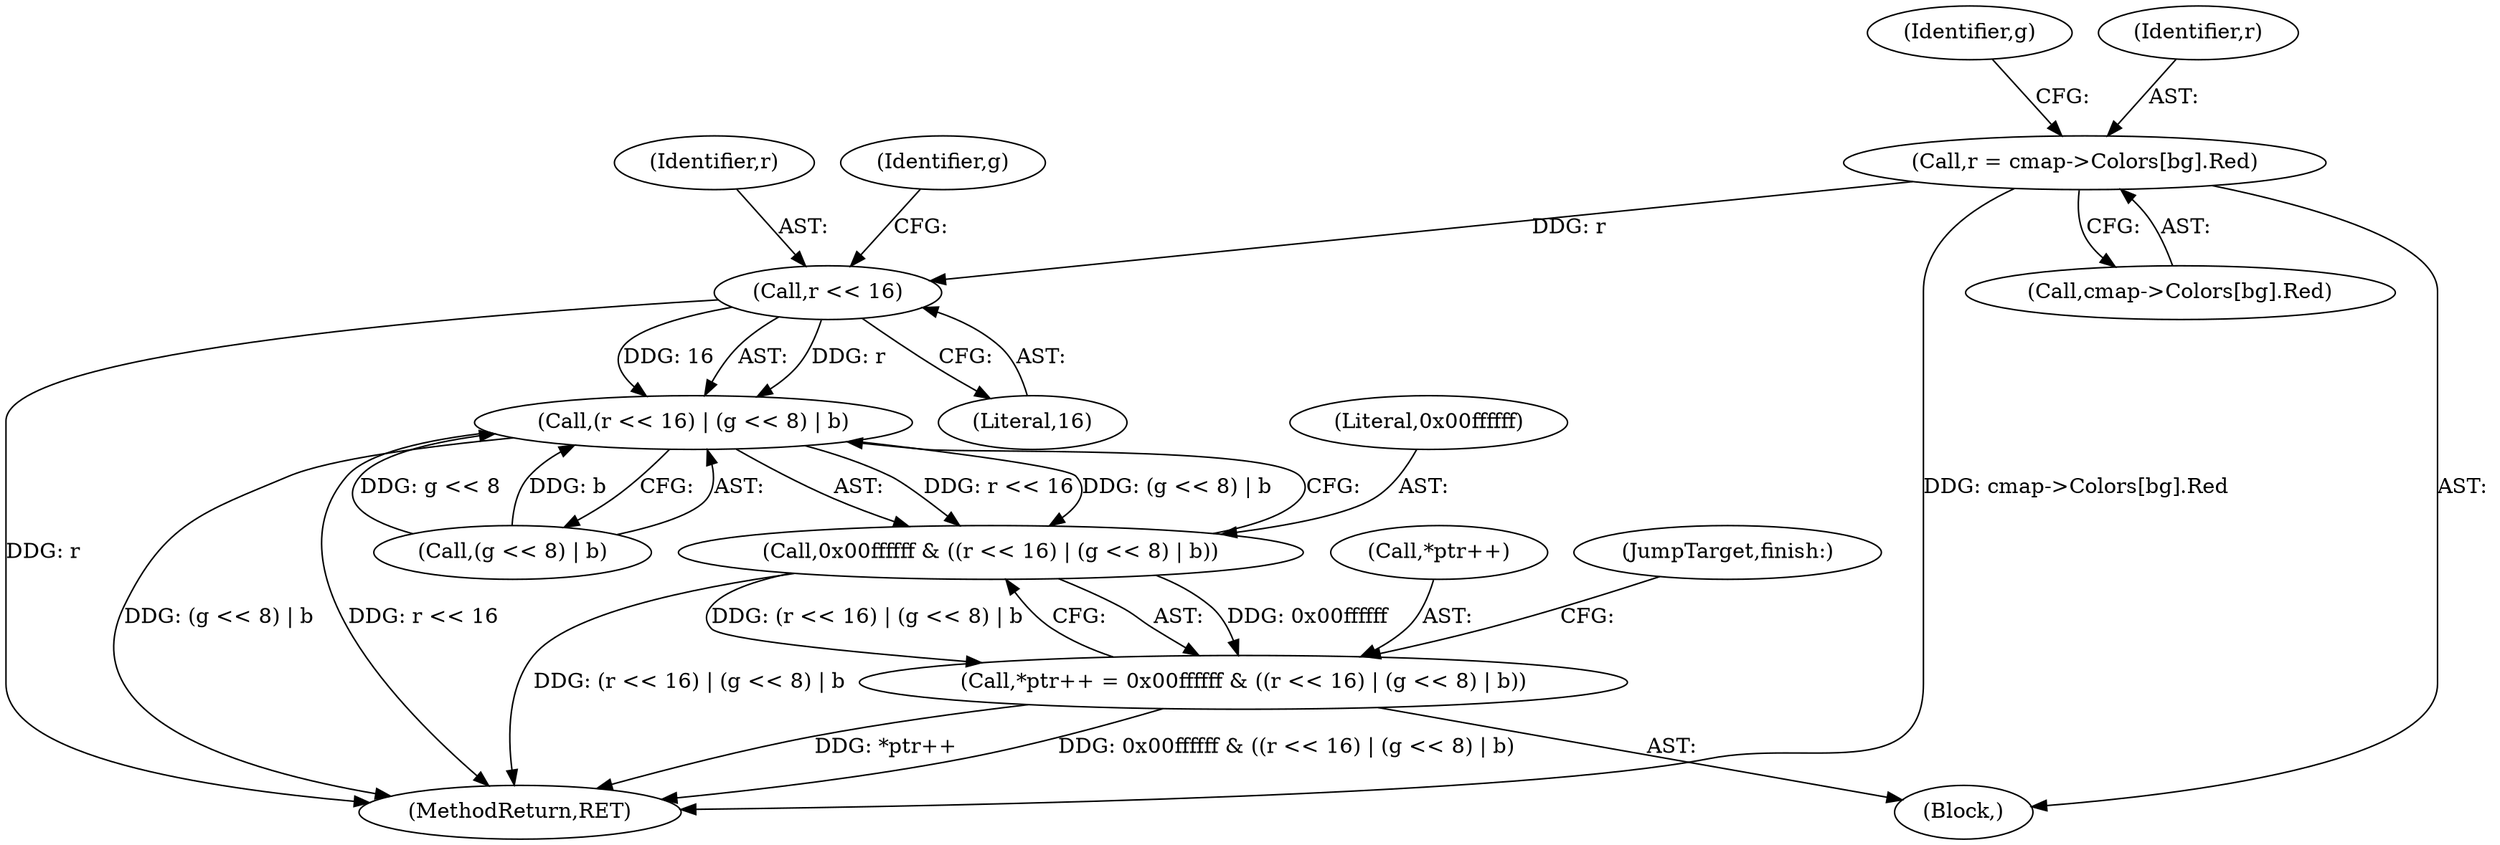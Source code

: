 digraph "0_enlightment_37a96801663b7b4cd3fbe56cc0eb8b6a17e766a8@array" {
"1000698" [label="(Call,r = cmap->Colors[bg].Red)"];
"1000732" [label="(Call,r << 16)"];
"1000731" [label="(Call,(r << 16) | (g << 8) | b)"];
"1000729" [label="(Call,0x00ffffff & ((r << 16) | (g << 8) | b))"];
"1000725" [label="(Call,*ptr++ = 0x00ffffff & ((r << 16) | (g << 8) | b))"];
"1000737" [label="(Identifier,g)"];
"1000732" [label="(Call,r << 16)"];
"1000734" [label="(Literal,16)"];
"1000735" [label="(Call,(g << 8) | b)"];
"1000730" [label="(Literal,0x00ffffff)"];
"1000708" [label="(Identifier,g)"];
"1000726" [label="(Call,*ptr++)"];
"1000740" [label="(JumpTarget,finish:)"];
"1000775" [label="(MethodReturn,RET)"];
"1000733" [label="(Identifier,r)"];
"1000731" [label="(Call,(r << 16) | (g << 8) | b)"];
"1000725" [label="(Call,*ptr++ = 0x00ffffff & ((r << 16) | (g << 8) | b))"];
"1000699" [label="(Identifier,r)"];
"1000698" [label="(Call,r = cmap->Colors[bg].Red)"];
"1000729" [label="(Call,0x00ffffff & ((r << 16) | (g << 8) | b))"];
"1000697" [label="(Block,)"];
"1000700" [label="(Call,cmap->Colors[bg].Red)"];
"1000698" -> "1000697"  [label="AST: "];
"1000698" -> "1000700"  [label="CFG: "];
"1000699" -> "1000698"  [label="AST: "];
"1000700" -> "1000698"  [label="AST: "];
"1000708" -> "1000698"  [label="CFG: "];
"1000698" -> "1000775"  [label="DDG: cmap->Colors[bg].Red"];
"1000698" -> "1000732"  [label="DDG: r"];
"1000732" -> "1000731"  [label="AST: "];
"1000732" -> "1000734"  [label="CFG: "];
"1000733" -> "1000732"  [label="AST: "];
"1000734" -> "1000732"  [label="AST: "];
"1000737" -> "1000732"  [label="CFG: "];
"1000732" -> "1000775"  [label="DDG: r"];
"1000732" -> "1000731"  [label="DDG: r"];
"1000732" -> "1000731"  [label="DDG: 16"];
"1000731" -> "1000729"  [label="AST: "];
"1000731" -> "1000735"  [label="CFG: "];
"1000735" -> "1000731"  [label="AST: "];
"1000729" -> "1000731"  [label="CFG: "];
"1000731" -> "1000775"  [label="DDG: (g << 8) | b"];
"1000731" -> "1000775"  [label="DDG: r << 16"];
"1000731" -> "1000729"  [label="DDG: r << 16"];
"1000731" -> "1000729"  [label="DDG: (g << 8) | b"];
"1000735" -> "1000731"  [label="DDG: g << 8"];
"1000735" -> "1000731"  [label="DDG: b"];
"1000729" -> "1000725"  [label="AST: "];
"1000730" -> "1000729"  [label="AST: "];
"1000725" -> "1000729"  [label="CFG: "];
"1000729" -> "1000775"  [label="DDG: (r << 16) | (g << 8) | b"];
"1000729" -> "1000725"  [label="DDG: 0x00ffffff"];
"1000729" -> "1000725"  [label="DDG: (r << 16) | (g << 8) | b"];
"1000725" -> "1000697"  [label="AST: "];
"1000726" -> "1000725"  [label="AST: "];
"1000740" -> "1000725"  [label="CFG: "];
"1000725" -> "1000775"  [label="DDG: 0x00ffffff & ((r << 16) | (g << 8) | b)"];
"1000725" -> "1000775"  [label="DDG: *ptr++"];
}
